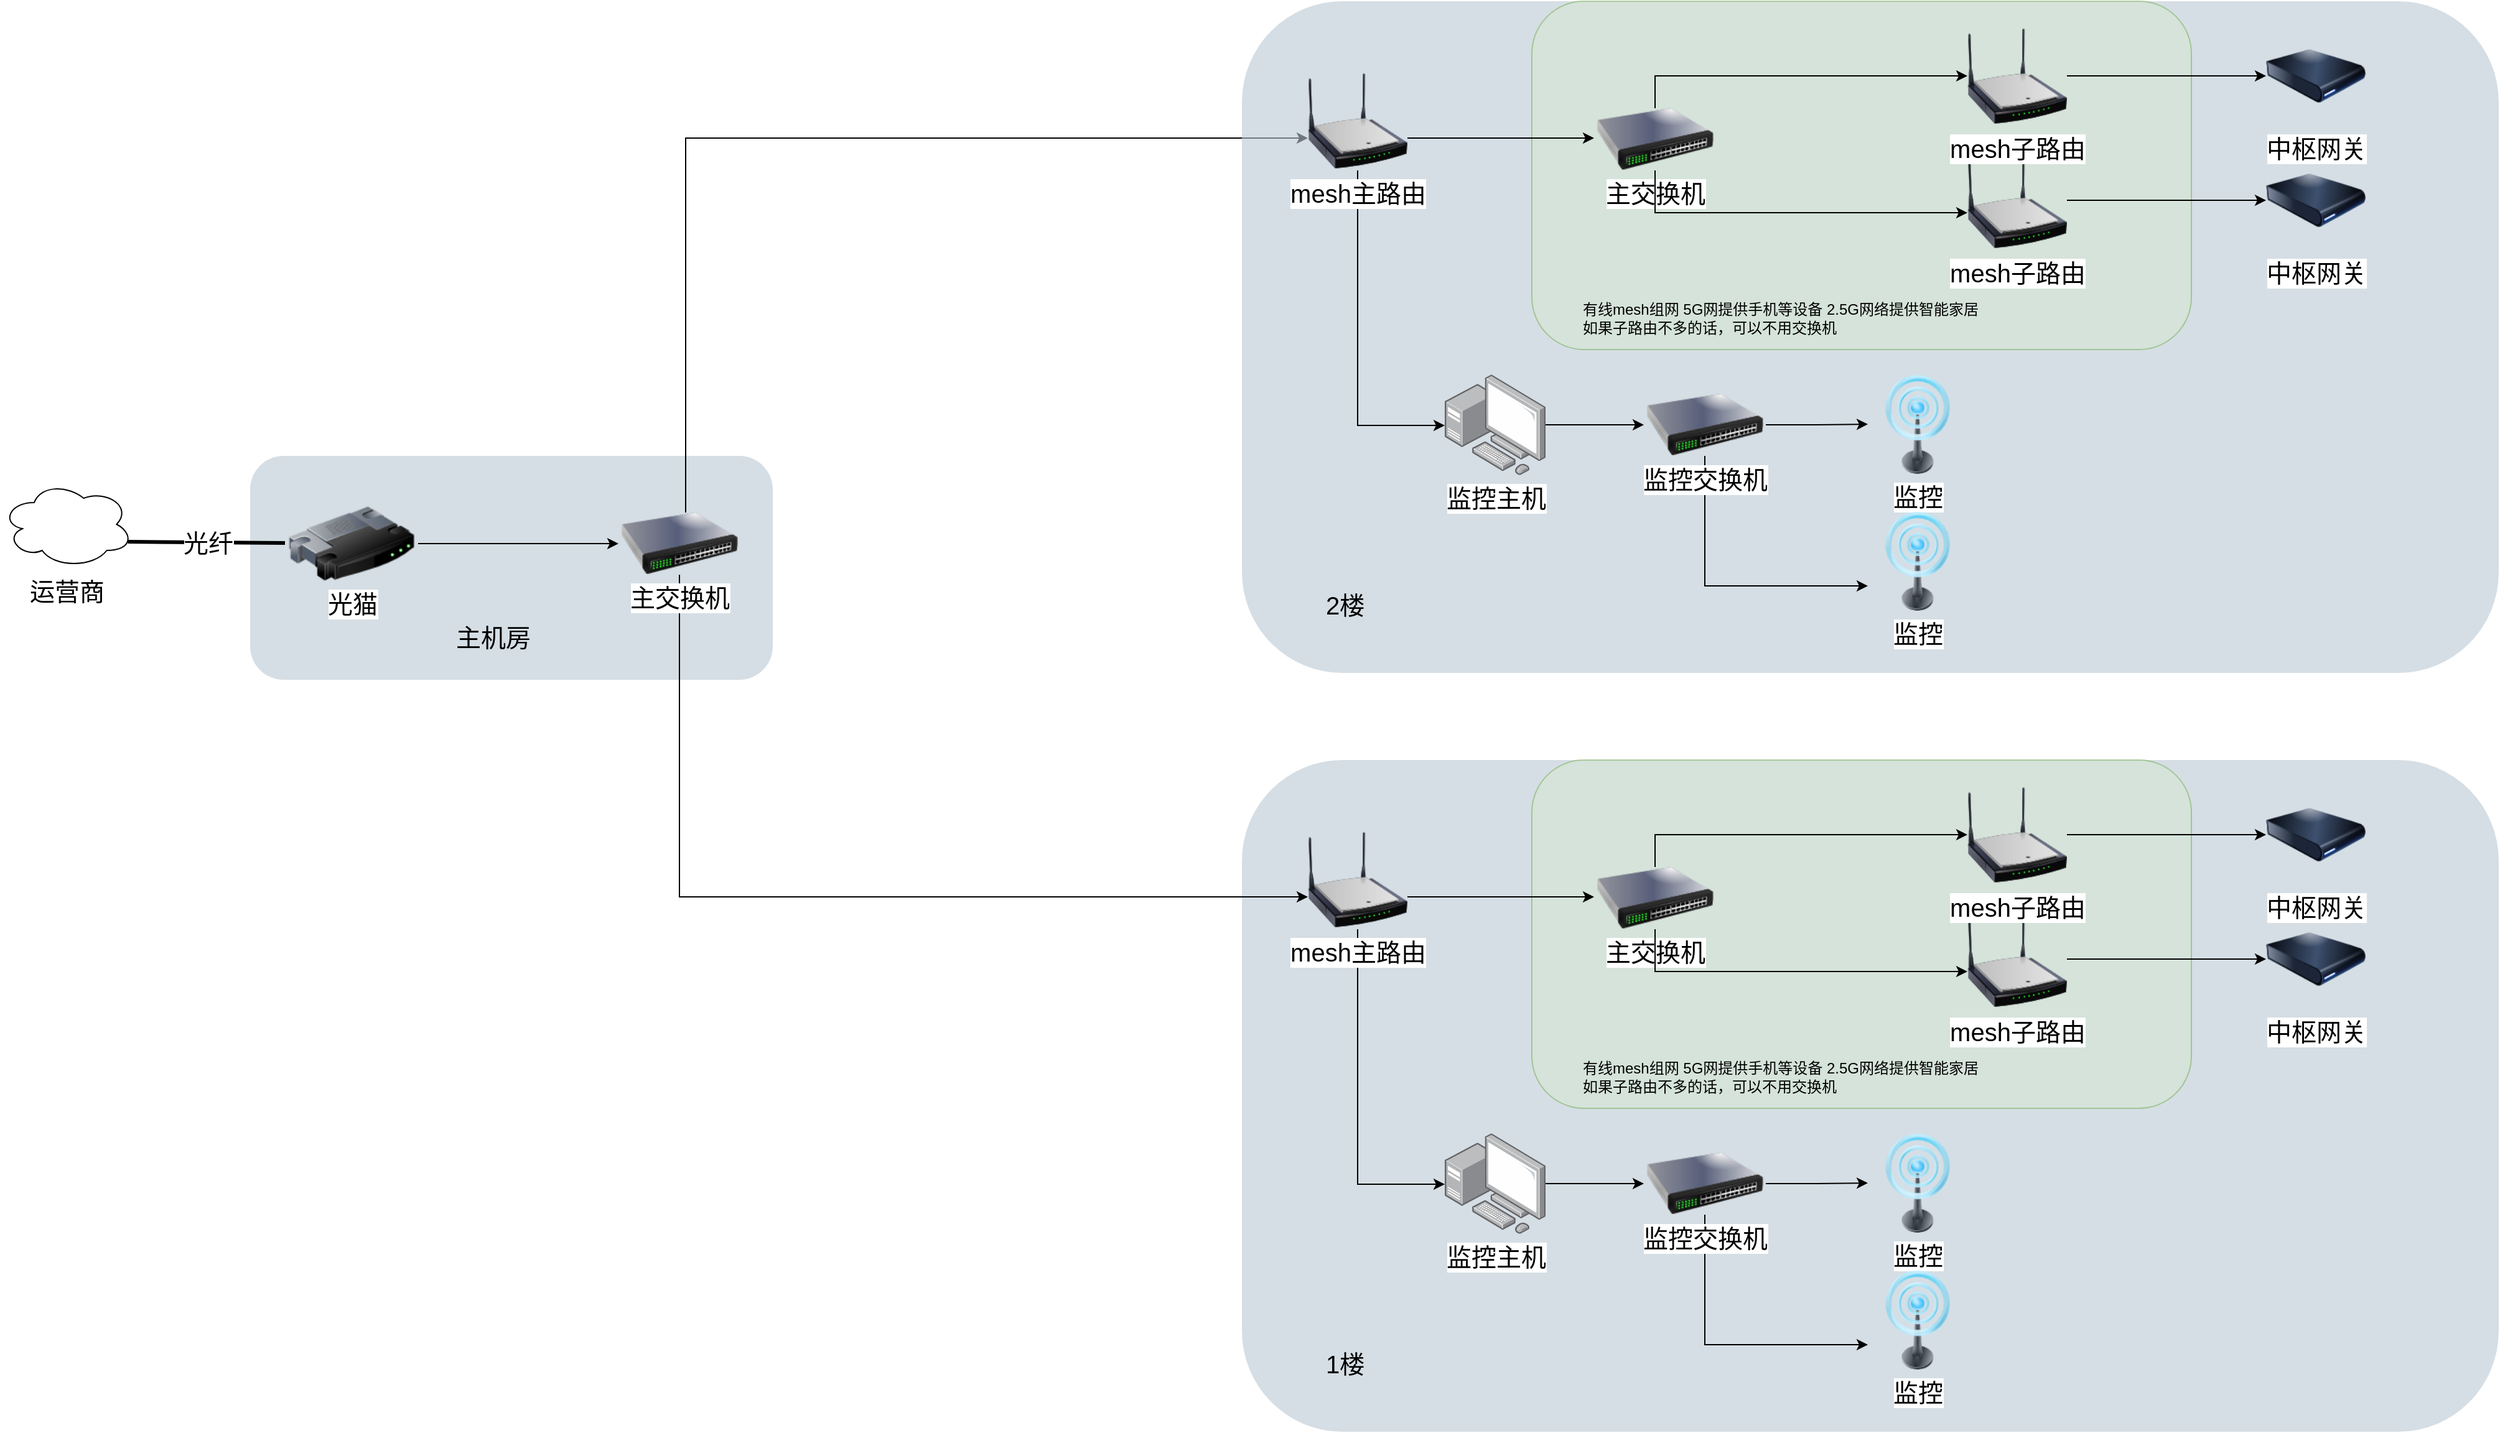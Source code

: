 <mxfile version="24.7.5">
  <diagram id="6a731a19-8d31-9384-78a2-239565b7b9f0" name="Page-1">
    <mxGraphModel dx="2876" dy="-55" grid="1" gridSize="10" guides="1" tooltips="1" connect="1" arrows="1" fold="1" page="1" pageScale="1" pageWidth="827" pageHeight="1169" background="none" math="0" shadow="0">
      <root>
        <mxCell id="0" />
        <mxCell id="1" parent="0" />
        <mxCell id="mDeXvVl9f_Hlldk8GErR-2274" value="" style="rounded=1;whiteSpace=wrap;html=1;strokeColor=none;fillColor=#BAC8D3;fontSize=24;fontColor=#23445D;align=center;opacity=60;" parent="1" vertex="1">
          <mxGeometry x="817" y="2040" width="1010" height="540" as="geometry" />
        </mxCell>
        <mxCell id="_VDjE2swVjRWtWXzK6bu-2264" value="" style="rounded=1;whiteSpace=wrap;html=1;strokeColor=#82b366;fillColor=#d5e8d4;fontSize=24;align=center;opacity=60;" parent="1" vertex="1">
          <mxGeometry x="1050" y="2040" width="530" height="280" as="geometry" />
        </mxCell>
        <mxCell id="mDeXvVl9f_Hlldk8GErR-2276" value="" style="rounded=1;whiteSpace=wrap;html=1;strokeColor=none;fillColor=#BAC8D3;fontSize=24;fontColor=#23445D;align=center;opacity=60;" parent="1" vertex="1">
          <mxGeometry x="20" y="1795.5" width="420" height="180" as="geometry" />
        </mxCell>
        <mxCell id="mDeXvVl9f_Hlldk8GErR-2259" value="运营商" style="ellipse;shape=cloud;whiteSpace=wrap;html=1;fontSize=20;labelPosition=center;verticalLabelPosition=bottom;align=center;verticalAlign=top;" parent="1" vertex="1">
          <mxGeometry x="-180" y="1815.5" width="106" height="70" as="geometry" />
        </mxCell>
        <mxCell id="mDeXvVl9f_Hlldk8GErR-2263" value="" style="endArrow=none;html=1;rounded=0;exitX=0.96;exitY=0.7;exitDx=0;exitDy=0;exitPerimeter=0;strokeWidth=3;" parent="1" source="mDeXvVl9f_Hlldk8GErR-2259" target="mDeXvVl9f_Hlldk8GErR-2269" edge="1">
          <mxGeometry width="50" height="50" relative="1" as="geometry">
            <mxPoint x="581" y="1865.5" as="sourcePoint" />
            <mxPoint x="551" y="1945.5" as="targetPoint" />
          </mxGeometry>
        </mxCell>
        <mxCell id="mDeXvVl9f_Hlldk8GErR-2264" value="光纤" style="edgeLabel;html=1;align=center;verticalAlign=middle;resizable=0;points=[];fontSize=20;" parent="mDeXvVl9f_Hlldk8GErR-2263" vertex="1" connectable="0">
          <mxGeometry x="0.006" relative="1" as="geometry">
            <mxPoint as="offset" />
          </mxGeometry>
        </mxCell>
        <mxCell id="mDeXvVl9f_Hlldk8GErR-2291" style="edgeStyle=orthogonalEdgeStyle;rounded=0;orthogonalLoop=1;jettySize=auto;html=1;" parent="1" source="mDeXvVl9f_Hlldk8GErR-2269" target="mDeXvVl9f_Hlldk8GErR-2278" edge="1">
          <mxGeometry relative="1" as="geometry" />
        </mxCell>
        <mxCell id="mDeXvVl9f_Hlldk8GErR-2269" value="光猫" style="image;html=1;image=img/lib/clip_art/networking/Router_128x128.png;fontSize=20;" parent="1" vertex="1">
          <mxGeometry x="48" y="1836" width="107" height="60" as="geometry" />
        </mxCell>
        <mxCell id="mDeXvVl9f_Hlldk8GErR-2275" value="1楼" style="text;strokeColor=none;align=center;fillColor=none;html=1;verticalAlign=middle;whiteSpace=wrap;rounded=0;fontSize=20;" parent="1" vertex="1">
          <mxGeometry x="870" y="2510" width="60" height="30" as="geometry" />
        </mxCell>
        <mxCell id="mDeXvVl9f_Hlldk8GErR-2277" value="主机房" style="text;strokeColor=none;align=center;fillColor=none;html=1;verticalAlign=middle;whiteSpace=wrap;rounded=0;fontSize=20;" parent="1" vertex="1">
          <mxGeometry x="180" y="1925.5" width="71" height="30" as="geometry" />
        </mxCell>
        <mxCell id="VJhF4Kbtlyp6aBFSu2Ge-1" style="edgeStyle=orthogonalEdgeStyle;rounded=0;orthogonalLoop=1;jettySize=auto;html=1;" edge="1" parent="1" source="mDeXvVl9f_Hlldk8GErR-2278" target="_VDjE2swVjRWtWXzK6bu-2258">
          <mxGeometry relative="1" as="geometry">
            <Array as="points">
              <mxPoint x="365" y="2150" />
            </Array>
          </mxGeometry>
        </mxCell>
        <mxCell id="VJhF4Kbtlyp6aBFSu2Ge-25" style="edgeStyle=orthogonalEdgeStyle;rounded=0;orthogonalLoop=1;jettySize=auto;html=1;" edge="1" parent="1" source="mDeXvVl9f_Hlldk8GErR-2278" target="VJhF4Kbtlyp6aBFSu2Ge-10">
          <mxGeometry relative="1" as="geometry">
            <Array as="points">
              <mxPoint x="370" y="1540" />
            </Array>
          </mxGeometry>
        </mxCell>
        <mxCell id="mDeXvVl9f_Hlldk8GErR-2278" value="主交换机" style="image;html=1;image=img/lib/clip_art/networking/Switch_128x128.png;fontSize=20;" parent="1" vertex="1">
          <mxGeometry x="316" y="1841" width="98" height="50" as="geometry" />
        </mxCell>
        <mxCell id="_VDjE2swVjRWtWXzK6bu-2257" value="主交换机" style="image;html=1;image=img/lib/clip_art/networking/Switch_128x128.png;fontSize=20;" parent="1" vertex="1">
          <mxGeometry x="1100" y="2126" width="98" height="50" as="geometry" />
        </mxCell>
        <mxCell id="_VDjE2swVjRWtWXzK6bu-2261" style="edgeStyle=orthogonalEdgeStyle;rounded=0;orthogonalLoop=1;jettySize=auto;html=1;" parent="1" source="_VDjE2swVjRWtWXzK6bu-2257" target="_VDjE2swVjRWtWXzK6bu-2260" edge="1">
          <mxGeometry relative="1" as="geometry">
            <Array as="points">
              <mxPoint x="1149" y="2210" />
            </Array>
          </mxGeometry>
        </mxCell>
        <mxCell id="_VDjE2swVjRWtWXzK6bu-2263" style="edgeStyle=orthogonalEdgeStyle;rounded=0;orthogonalLoop=1;jettySize=auto;html=1;" parent="1" source="_VDjE2swVjRWtWXzK6bu-2257" target="_VDjE2swVjRWtWXzK6bu-2262" edge="1">
          <mxGeometry relative="1" as="geometry">
            <Array as="points">
              <mxPoint x="1149" y="2100" />
            </Array>
          </mxGeometry>
        </mxCell>
        <mxCell id="_VDjE2swVjRWtWXzK6bu-2267" value="" style="edgeStyle=orthogonalEdgeStyle;rounded=0;orthogonalLoop=1;jettySize=auto;html=1;" parent="1" source="_VDjE2swVjRWtWXzK6bu-2258" target="_VDjE2swVjRWtWXzK6bu-2257" edge="1">
          <mxGeometry relative="1" as="geometry">
            <Array as="points">
              <mxPoint x="1020" y="2150" />
              <mxPoint x="1020" y="2150" />
            </Array>
          </mxGeometry>
        </mxCell>
        <mxCell id="_VDjE2swVjRWtWXzK6bu-2281" style="edgeStyle=orthogonalEdgeStyle;rounded=0;orthogonalLoop=1;jettySize=auto;html=1;" parent="1" source="_VDjE2swVjRWtWXzK6bu-2258" target="_VDjE2swVjRWtWXzK6bu-2274" edge="1">
          <mxGeometry relative="1" as="geometry">
            <Array as="points">
              <mxPoint x="910" y="2381" />
            </Array>
          </mxGeometry>
        </mxCell>
        <mxCell id="_VDjE2swVjRWtWXzK6bu-2258" value="mesh主路由" style="image;html=1;image=img/lib/clip_art/networking/Wireless_Router_N_128x128.png;fontSize=20;" parent="1" vertex="1">
          <mxGeometry x="870" y="2096" width="80" height="80" as="geometry" />
        </mxCell>
        <mxCell id="_VDjE2swVjRWtWXzK6bu-2269" value="" style="edgeStyle=orthogonalEdgeStyle;rounded=0;orthogonalLoop=1;jettySize=auto;html=1;" parent="1" source="_VDjE2swVjRWtWXzK6bu-2260" target="_VDjE2swVjRWtWXzK6bu-2268" edge="1">
          <mxGeometry relative="1" as="geometry" />
        </mxCell>
        <mxCell id="_VDjE2swVjRWtWXzK6bu-2260" value="mesh子路由" style="image;html=1;image=img/lib/clip_art/networking/Wireless_Router_N_128x128.png;fontSize=20;" parent="1" vertex="1">
          <mxGeometry x="1400" y="2160" width="80" height="80" as="geometry" />
        </mxCell>
        <mxCell id="_VDjE2swVjRWtWXzK6bu-2273" style="edgeStyle=orthogonalEdgeStyle;rounded=0;orthogonalLoop=1;jettySize=auto;html=1;" parent="1" source="_VDjE2swVjRWtWXzK6bu-2262" target="_VDjE2swVjRWtWXzK6bu-2270" edge="1">
          <mxGeometry relative="1" as="geometry" />
        </mxCell>
        <mxCell id="_VDjE2swVjRWtWXzK6bu-2262" value="mesh子路由" style="image;html=1;image=img/lib/clip_art/networking/Wireless_Router_N_128x128.png;fontSize=20;" parent="1" vertex="1">
          <mxGeometry x="1400" y="2060" width="80" height="80" as="geometry" />
        </mxCell>
        <mxCell id="_VDjE2swVjRWtWXzK6bu-2265" value="有线mesh组网 5G网提供手机等设备 2.5G网络提供智能家居&lt;br&gt;&lt;div style=&quot;text-align: left;&quot;&gt;&lt;span style=&quot;background-color: initial;&quot;&gt;如果子路由不多的话，可以不用交换机&lt;/span&gt;&lt;/div&gt;" style="text;strokeColor=none;align=center;fillColor=none;html=1;verticalAlign=middle;whiteSpace=wrap;rounded=0;" parent="1" vertex="1">
          <mxGeometry x="1080" y="2280" width="340" height="30" as="geometry" />
        </mxCell>
        <mxCell id="_VDjE2swVjRWtWXzK6bu-2268" value="中枢网关" style="image;html=1;image=img/lib/clip_art/computers/Harddrive_128x128.png;fontSize=20;" parent="1" vertex="1">
          <mxGeometry x="1640" y="2160" width="80" height="80" as="geometry" />
        </mxCell>
        <mxCell id="_VDjE2swVjRWtWXzK6bu-2270" value="中枢网关" style="image;html=1;image=img/lib/clip_art/computers/Harddrive_128x128.png;fontSize=20;" parent="1" vertex="1">
          <mxGeometry x="1640" y="2060" width="80" height="80" as="geometry" />
        </mxCell>
        <mxCell id="_VDjE2swVjRWtWXzK6bu-2276" style="edgeStyle=orthogonalEdgeStyle;rounded=0;orthogonalLoop=1;jettySize=auto;html=1;" parent="1" source="_VDjE2swVjRWtWXzK6bu-2274" target="_VDjE2swVjRWtWXzK6bu-2275" edge="1">
          <mxGeometry relative="1" as="geometry" />
        </mxCell>
        <mxCell id="_VDjE2swVjRWtWXzK6bu-2274" value="监控主机" style="image;points=[];aspect=fixed;html=1;align=center;shadow=0;dashed=0;image=img/lib/allied_telesis/computer_and_terminals/Personal_Computer_with_Server.svg;fontSize=20;" parent="1" vertex="1">
          <mxGeometry x="980" y="2340" width="81" height="81" as="geometry" />
        </mxCell>
        <mxCell id="_VDjE2swVjRWtWXzK6bu-2278" style="edgeStyle=orthogonalEdgeStyle;rounded=0;orthogonalLoop=1;jettySize=auto;html=1;" parent="1" source="_VDjE2swVjRWtWXzK6bu-2275" target="_VDjE2swVjRWtWXzK6bu-2277" edge="1">
          <mxGeometry relative="1" as="geometry" />
        </mxCell>
        <mxCell id="_VDjE2swVjRWtWXzK6bu-2280" style="edgeStyle=orthogonalEdgeStyle;rounded=0;orthogonalLoop=1;jettySize=auto;html=1;" parent="1" source="_VDjE2swVjRWtWXzK6bu-2275" target="_VDjE2swVjRWtWXzK6bu-2279" edge="1">
          <mxGeometry relative="1" as="geometry">
            <Array as="points">
              <mxPoint x="1189" y="2510" />
            </Array>
          </mxGeometry>
        </mxCell>
        <mxCell id="_VDjE2swVjRWtWXzK6bu-2275" value="监控交换机" style="image;html=1;image=img/lib/clip_art/networking/Switch_128x128.png;fontSize=20;" parent="1" vertex="1">
          <mxGeometry x="1140" y="2355.5" width="98" height="50" as="geometry" />
        </mxCell>
        <mxCell id="_VDjE2swVjRWtWXzK6bu-2277" value="监控" style="image;html=1;image=img/lib/clip_art/telecommunication/Signal_tower_on_128x128.png;fontSize=20;" parent="1" vertex="1">
          <mxGeometry x="1320" y="2340" width="80" height="80" as="geometry" />
        </mxCell>
        <mxCell id="_VDjE2swVjRWtWXzK6bu-2279" value="监控" style="image;html=1;image=img/lib/clip_art/telecommunication/Signal_tower_on_128x128.png;fontSize=20;" parent="1" vertex="1">
          <mxGeometry x="1320" y="2450" width="80" height="80" as="geometry" />
        </mxCell>
        <mxCell id="VJhF4Kbtlyp6aBFSu2Ge-2" value="" style="rounded=1;whiteSpace=wrap;html=1;strokeColor=none;fillColor=#BAC8D3;fontSize=24;fontColor=#23445D;align=center;opacity=60;" vertex="1" parent="1">
          <mxGeometry x="817" y="1430" width="1010" height="540" as="geometry" />
        </mxCell>
        <mxCell id="VJhF4Kbtlyp6aBFSu2Ge-3" value="" style="rounded=1;whiteSpace=wrap;html=1;strokeColor=#82b366;fillColor=#d5e8d4;fontSize=24;align=center;opacity=60;" vertex="1" parent="1">
          <mxGeometry x="1050" y="1430" width="530" height="280" as="geometry" />
        </mxCell>
        <mxCell id="VJhF4Kbtlyp6aBFSu2Ge-4" value="2楼" style="text;strokeColor=none;align=center;fillColor=none;html=1;verticalAlign=middle;whiteSpace=wrap;rounded=0;fontSize=20;" vertex="1" parent="1">
          <mxGeometry x="870" y="1900" width="60" height="30" as="geometry" />
        </mxCell>
        <mxCell id="VJhF4Kbtlyp6aBFSu2Ge-5" value="主交换机" style="image;html=1;image=img/lib/clip_art/networking/Switch_128x128.png;fontSize=20;" vertex="1" parent="1">
          <mxGeometry x="1100" y="1516" width="98" height="50" as="geometry" />
        </mxCell>
        <mxCell id="VJhF4Kbtlyp6aBFSu2Ge-6" style="edgeStyle=orthogonalEdgeStyle;rounded=0;orthogonalLoop=1;jettySize=auto;html=1;" edge="1" parent="1" source="VJhF4Kbtlyp6aBFSu2Ge-5" target="VJhF4Kbtlyp6aBFSu2Ge-12">
          <mxGeometry relative="1" as="geometry">
            <Array as="points">
              <mxPoint x="1149" y="1600" />
            </Array>
          </mxGeometry>
        </mxCell>
        <mxCell id="VJhF4Kbtlyp6aBFSu2Ge-7" style="edgeStyle=orthogonalEdgeStyle;rounded=0;orthogonalLoop=1;jettySize=auto;html=1;" edge="1" parent="1" source="VJhF4Kbtlyp6aBFSu2Ge-5" target="VJhF4Kbtlyp6aBFSu2Ge-14">
          <mxGeometry relative="1" as="geometry">
            <Array as="points">
              <mxPoint x="1149" y="1490" />
            </Array>
          </mxGeometry>
        </mxCell>
        <mxCell id="VJhF4Kbtlyp6aBFSu2Ge-8" value="" style="edgeStyle=orthogonalEdgeStyle;rounded=0;orthogonalLoop=1;jettySize=auto;html=1;" edge="1" parent="1" source="VJhF4Kbtlyp6aBFSu2Ge-10" target="VJhF4Kbtlyp6aBFSu2Ge-5">
          <mxGeometry relative="1" as="geometry">
            <Array as="points">
              <mxPoint x="1020" y="1540" />
              <mxPoint x="1020" y="1540" />
            </Array>
          </mxGeometry>
        </mxCell>
        <mxCell id="VJhF4Kbtlyp6aBFSu2Ge-9" style="edgeStyle=orthogonalEdgeStyle;rounded=0;orthogonalLoop=1;jettySize=auto;html=1;" edge="1" parent="1" source="VJhF4Kbtlyp6aBFSu2Ge-10" target="VJhF4Kbtlyp6aBFSu2Ge-19">
          <mxGeometry relative="1" as="geometry">
            <Array as="points">
              <mxPoint x="910" y="1771" />
            </Array>
          </mxGeometry>
        </mxCell>
        <mxCell id="VJhF4Kbtlyp6aBFSu2Ge-10" value="mesh主路由" style="image;html=1;image=img/lib/clip_art/networking/Wireless_Router_N_128x128.png;fontSize=20;" vertex="1" parent="1">
          <mxGeometry x="870" y="1486" width="80" height="80" as="geometry" />
        </mxCell>
        <mxCell id="VJhF4Kbtlyp6aBFSu2Ge-11" value="" style="edgeStyle=orthogonalEdgeStyle;rounded=0;orthogonalLoop=1;jettySize=auto;html=1;" edge="1" parent="1" source="VJhF4Kbtlyp6aBFSu2Ge-12" target="VJhF4Kbtlyp6aBFSu2Ge-16">
          <mxGeometry relative="1" as="geometry" />
        </mxCell>
        <mxCell id="VJhF4Kbtlyp6aBFSu2Ge-12" value="mesh子路由" style="image;html=1;image=img/lib/clip_art/networking/Wireless_Router_N_128x128.png;fontSize=20;" vertex="1" parent="1">
          <mxGeometry x="1400" y="1550" width="80" height="80" as="geometry" />
        </mxCell>
        <mxCell id="VJhF4Kbtlyp6aBFSu2Ge-13" style="edgeStyle=orthogonalEdgeStyle;rounded=0;orthogonalLoop=1;jettySize=auto;html=1;" edge="1" parent="1" source="VJhF4Kbtlyp6aBFSu2Ge-14" target="VJhF4Kbtlyp6aBFSu2Ge-17">
          <mxGeometry relative="1" as="geometry" />
        </mxCell>
        <mxCell id="VJhF4Kbtlyp6aBFSu2Ge-14" value="mesh子路由" style="image;html=1;image=img/lib/clip_art/networking/Wireless_Router_N_128x128.png;fontSize=20;" vertex="1" parent="1">
          <mxGeometry x="1400" y="1450" width="80" height="80" as="geometry" />
        </mxCell>
        <mxCell id="VJhF4Kbtlyp6aBFSu2Ge-15" value="有线mesh组网 5G网提供手机等设备 2.5G网络提供智能家居&lt;br&gt;&lt;div style=&quot;text-align: left;&quot;&gt;&lt;span style=&quot;background-color: initial;&quot;&gt;如果子路由不多的话，可以不用交换机&lt;/span&gt;&lt;/div&gt;" style="text;strokeColor=none;align=center;fillColor=none;html=1;verticalAlign=middle;whiteSpace=wrap;rounded=0;" vertex="1" parent="1">
          <mxGeometry x="1080" y="1670" width="340" height="30" as="geometry" />
        </mxCell>
        <mxCell id="VJhF4Kbtlyp6aBFSu2Ge-16" value="中枢网关" style="image;html=1;image=img/lib/clip_art/computers/Harddrive_128x128.png;fontSize=20;" vertex="1" parent="1">
          <mxGeometry x="1640" y="1550" width="80" height="80" as="geometry" />
        </mxCell>
        <mxCell id="VJhF4Kbtlyp6aBFSu2Ge-17" value="中枢网关" style="image;html=1;image=img/lib/clip_art/computers/Harddrive_128x128.png;fontSize=20;" vertex="1" parent="1">
          <mxGeometry x="1640" y="1450" width="80" height="80" as="geometry" />
        </mxCell>
        <mxCell id="VJhF4Kbtlyp6aBFSu2Ge-18" style="edgeStyle=orthogonalEdgeStyle;rounded=0;orthogonalLoop=1;jettySize=auto;html=1;" edge="1" parent="1" source="VJhF4Kbtlyp6aBFSu2Ge-19" target="VJhF4Kbtlyp6aBFSu2Ge-22">
          <mxGeometry relative="1" as="geometry" />
        </mxCell>
        <mxCell id="VJhF4Kbtlyp6aBFSu2Ge-19" value="监控主机" style="image;points=[];aspect=fixed;html=1;align=center;shadow=0;dashed=0;image=img/lib/allied_telesis/computer_and_terminals/Personal_Computer_with_Server.svg;fontSize=20;" vertex="1" parent="1">
          <mxGeometry x="980" y="1730" width="81" height="81" as="geometry" />
        </mxCell>
        <mxCell id="VJhF4Kbtlyp6aBFSu2Ge-20" style="edgeStyle=orthogonalEdgeStyle;rounded=0;orthogonalLoop=1;jettySize=auto;html=1;" edge="1" parent="1" source="VJhF4Kbtlyp6aBFSu2Ge-22" target="VJhF4Kbtlyp6aBFSu2Ge-23">
          <mxGeometry relative="1" as="geometry" />
        </mxCell>
        <mxCell id="VJhF4Kbtlyp6aBFSu2Ge-21" style="edgeStyle=orthogonalEdgeStyle;rounded=0;orthogonalLoop=1;jettySize=auto;html=1;" edge="1" parent="1" source="VJhF4Kbtlyp6aBFSu2Ge-22" target="VJhF4Kbtlyp6aBFSu2Ge-24">
          <mxGeometry relative="1" as="geometry">
            <Array as="points">
              <mxPoint x="1189" y="1900" />
            </Array>
          </mxGeometry>
        </mxCell>
        <mxCell id="VJhF4Kbtlyp6aBFSu2Ge-22" value="监控交换机" style="image;html=1;image=img/lib/clip_art/networking/Switch_128x128.png;fontSize=20;" vertex="1" parent="1">
          <mxGeometry x="1140" y="1745.5" width="98" height="50" as="geometry" />
        </mxCell>
        <mxCell id="VJhF4Kbtlyp6aBFSu2Ge-23" value="监控" style="image;html=1;image=img/lib/clip_art/telecommunication/Signal_tower_on_128x128.png;fontSize=20;" vertex="1" parent="1">
          <mxGeometry x="1320" y="1730" width="80" height="80" as="geometry" />
        </mxCell>
        <mxCell id="VJhF4Kbtlyp6aBFSu2Ge-24" value="监控" style="image;html=1;image=img/lib/clip_art/telecommunication/Signal_tower_on_128x128.png;fontSize=20;" vertex="1" parent="1">
          <mxGeometry x="1320" y="1840" width="80" height="80" as="geometry" />
        </mxCell>
      </root>
    </mxGraphModel>
  </diagram>
</mxfile>
